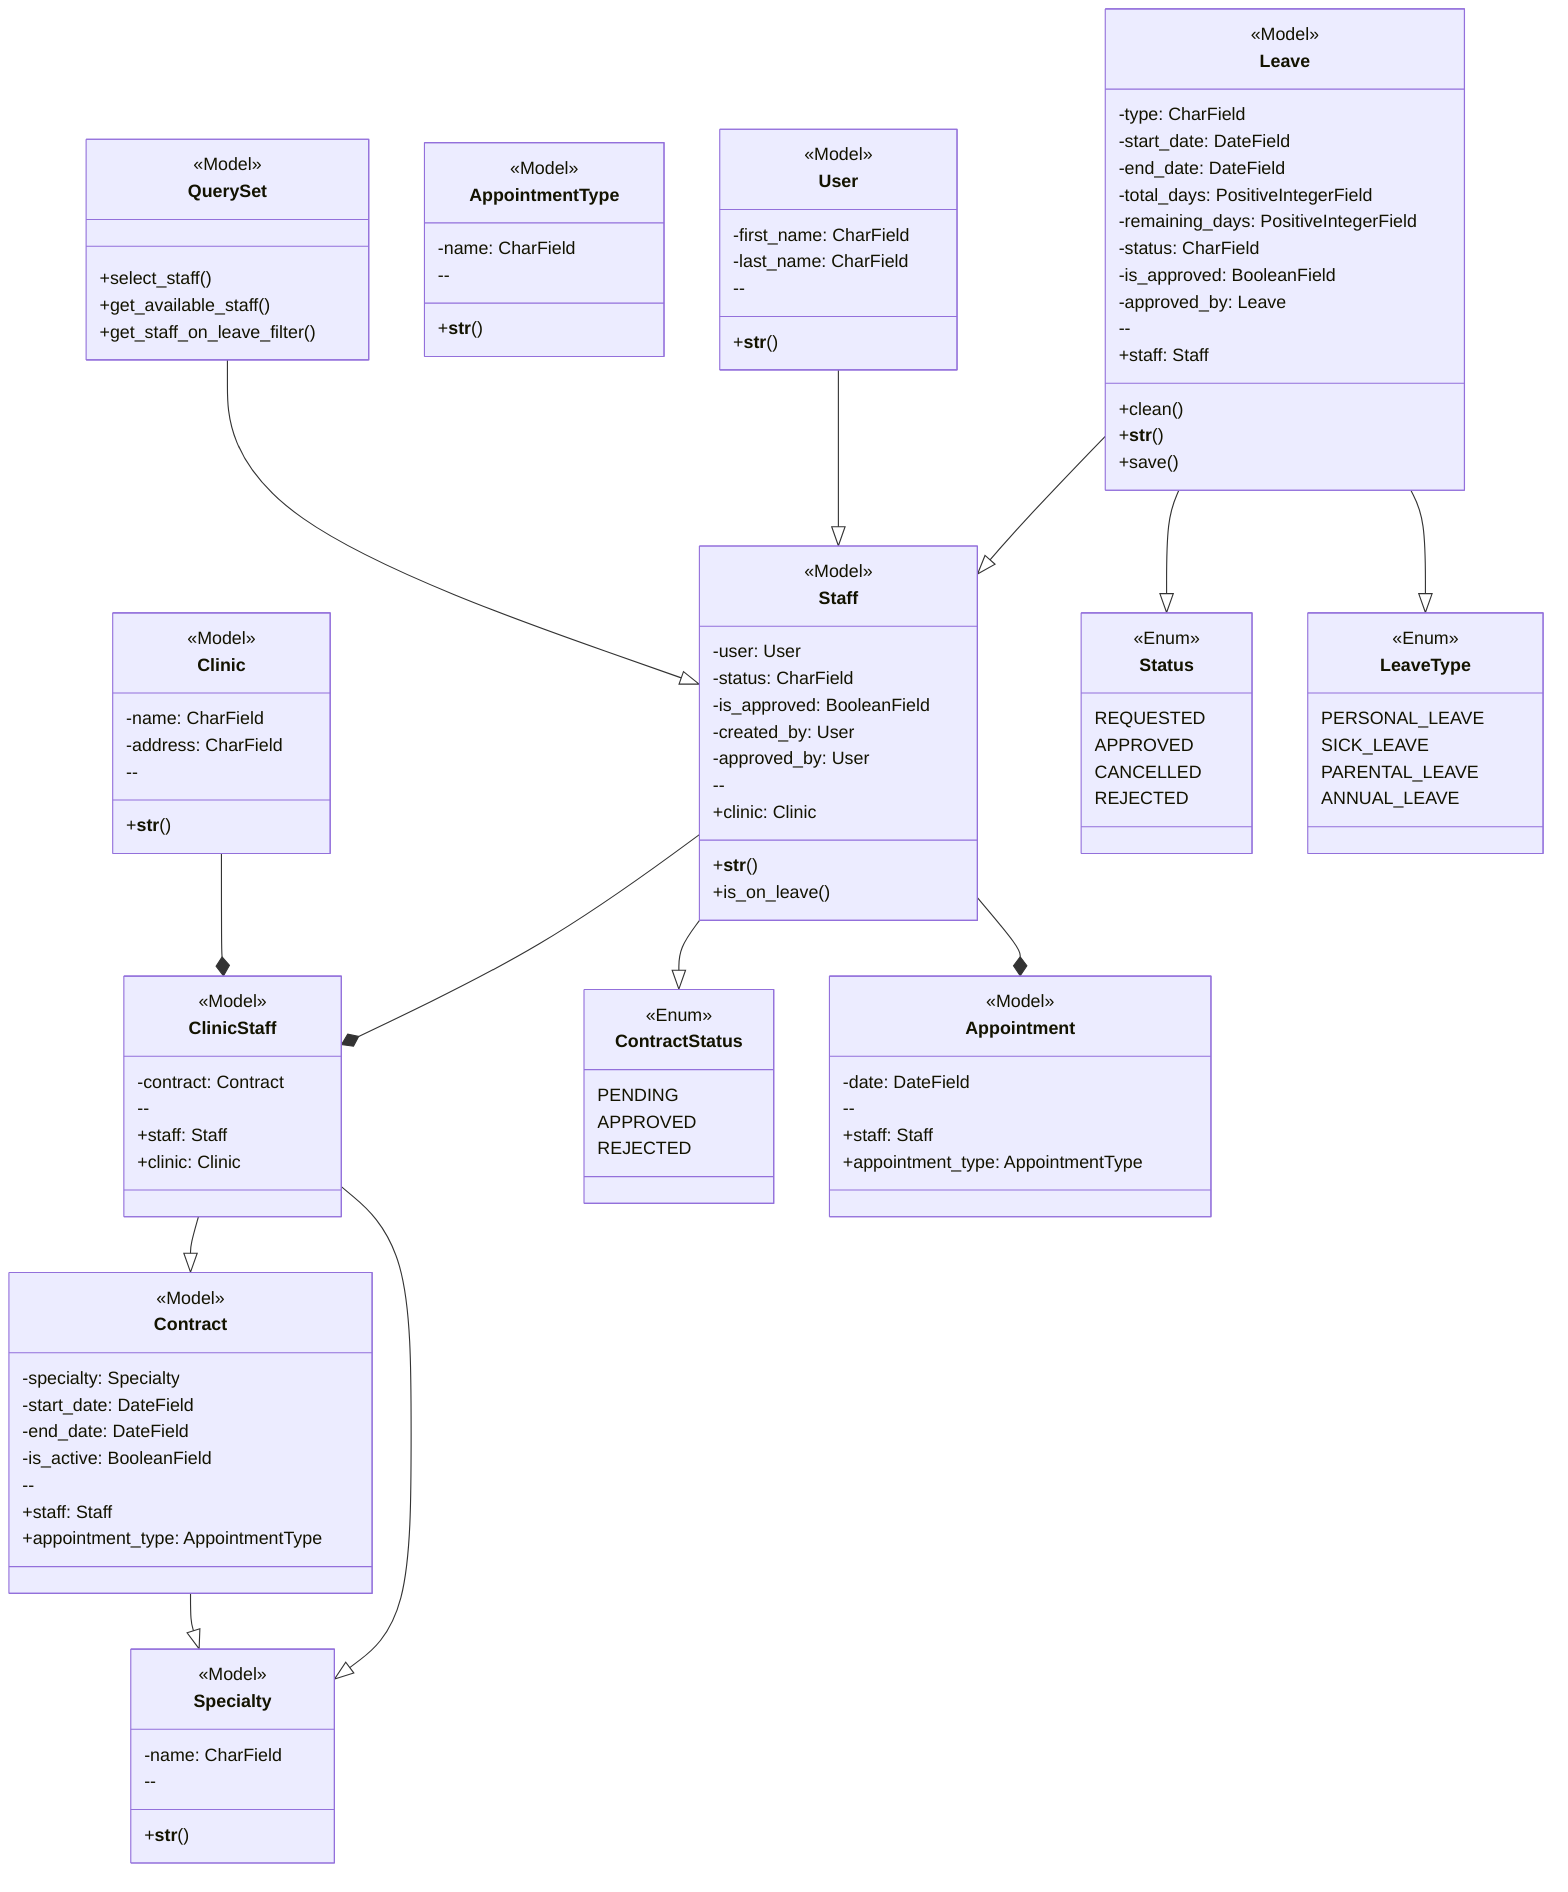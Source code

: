 classDiagram
    class Leave{
        <<Model>>
        -type: CharField
        -start_date: DateField
        -end_date: DateField
        -total_days: PositiveIntegerField
        -remaining_days: PositiveIntegerField
        -status: CharField
        -is_approved: BooleanField
        -approved_by: Leave
        --
        +staff: Staff
        +clean()
        +__str__()
        +save()
    }
    class Staff{
        <<Model>>
        -user: User
        -status: CharField
        -is_approved: BooleanField
        -created_by: User
        -approved_by: User
        --
        +clinic: Clinic
        +__str__()
        +is_on_leave()
    }
    class ClinicStaff{
        <<Model>>
        -contract: Contract
        --
        +staff: Staff
        +clinic: Clinic
    }
    class Clinic{
        <<Model>>
        -name: CharField
        -address: CharField
        --
        +__str__()
    }
    class AppointmentType{
        <<Model>>
        -name: CharField
        --
        +__str__()
    }
    class Contract{
        <<Model>>
        -specialty: Specialty
        -start_date: DateField
        -end_date: DateField
        -is_active: BooleanField
        --
        +staff: Staff
        +appointment_type: AppointmentType
    }
    class Specialty{
        <<Model>>
        -name: CharField
        --
        +__str__()
    }
    class User{
        <<Model>>
        -first_name: CharField
        -last_name: CharField
        --
        +__str__()
    }
    class Status{
        <<Enum>>
        REQUESTED
        APPROVED
        CANCELLED
        REJECTED
    }
    class LeaveType{
        <<Enum>>
        PERSONAL_LEAVE
        SICK_LEAVE
        PARENTAL_LEAVE
        ANNUAL_LEAVE
    }
    class ContractStatus{
        <<Enum>>
        PENDING
        APPROVED
        REJECTED
    }
    class Appointment{
        <<Model>>
        -date: DateField
        --
        +staff: Staff
        +appointment_type: AppointmentType
    }
    class QuerySet{
        <<Model>>
        +select_staff()
        +get_available_staff()
        +get_staff_on_leave_filter()
    }
    
    Leave --|> Staff
    Staff --* ClinicStaff
    Clinic --* ClinicStaff
    ClinicStaff --|> Contract
    ClinicStaff --|> Specialty
    Staff --* Appointment
    Contract --|> Specialty
    User --|> Staff
    Leave --|> Status
    Leave --|> LeaveType
    Staff --|> ContractStatus
    QuerySet --|> Staff